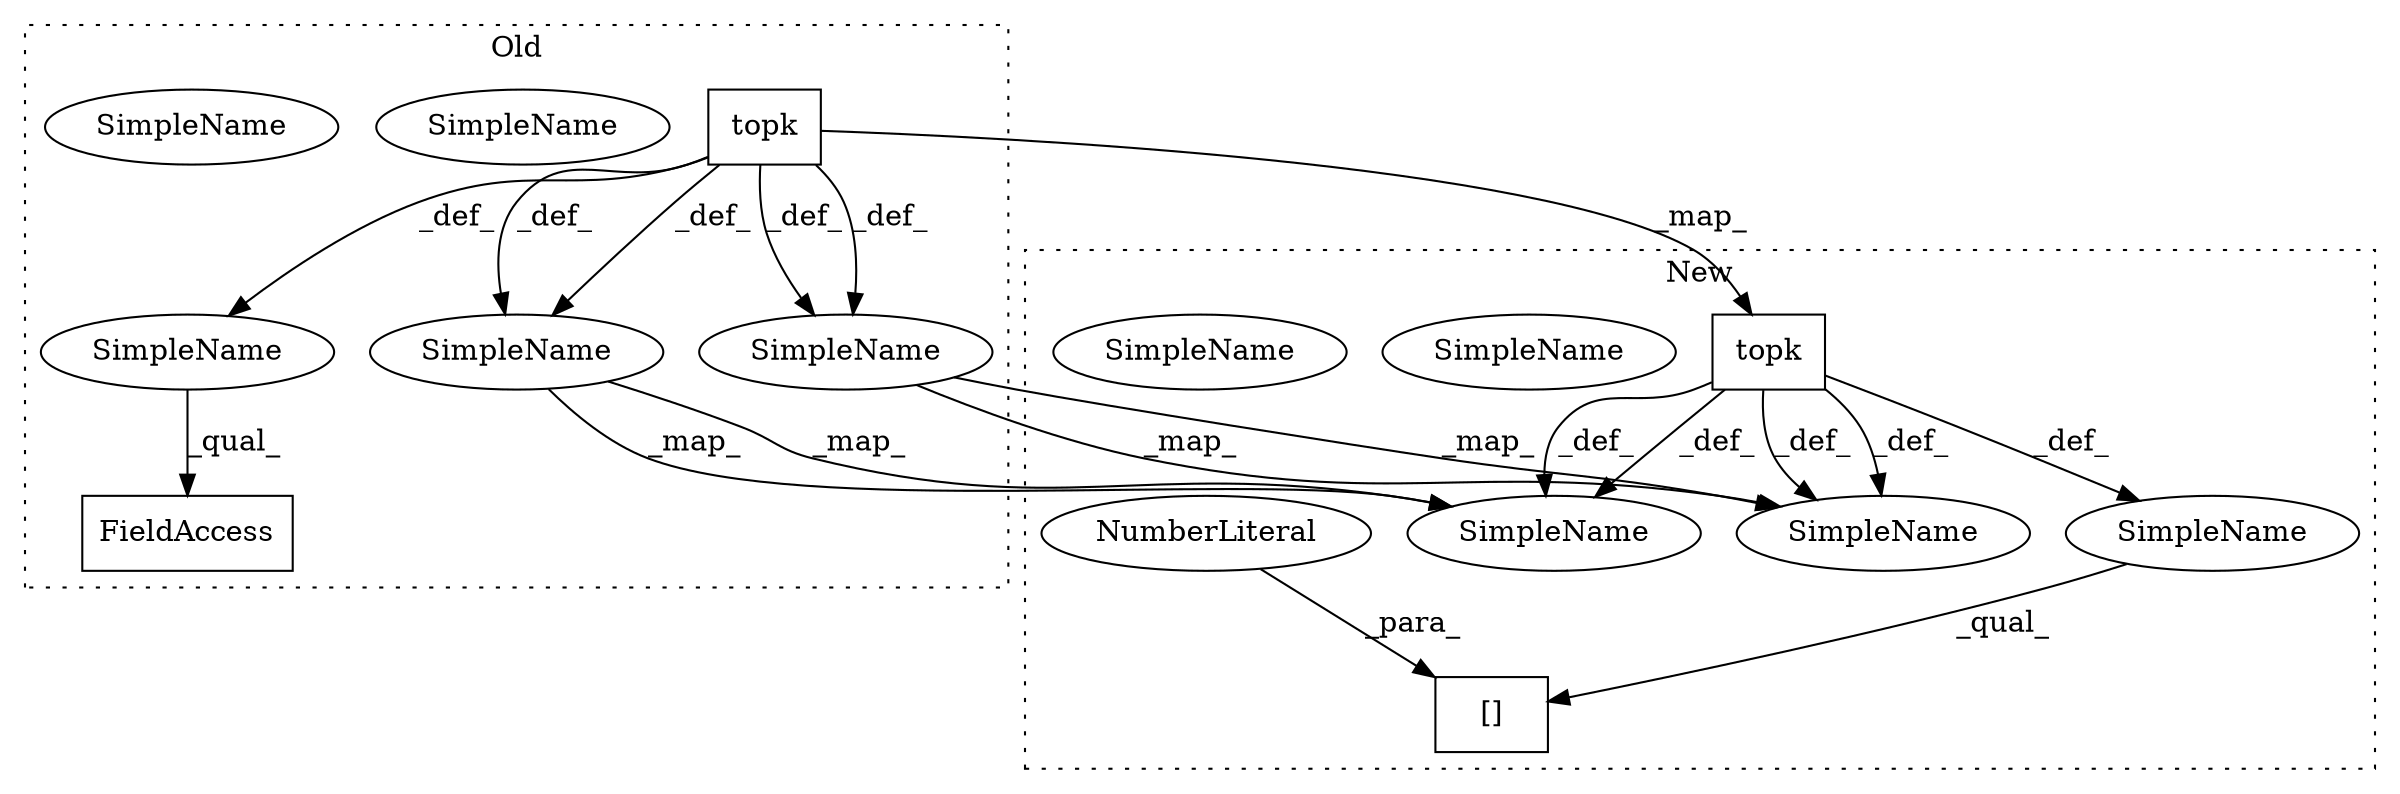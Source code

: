 digraph G {
subgraph cluster0 {
1 [label="topk" a="32" s="2198,2225" l="5,1" shape="box"];
5 [label="SimpleName" a="42" s="" l="" shape="ellipse"];
6 [label="FieldAccess" a="22" s="2192" l="41" shape="box"];
8 [label="SimpleName" a="42" s="2182" l="9" shape="ellipse"];
11 [label="SimpleName" a="42" s="2182" l="9" shape="ellipse"];
12 [label="SimpleName" a="42" s="2247" l="8" shape="ellipse"];
15 [label="SimpleName" a="42" s="2247" l="8" shape="ellipse"];
label = "Old";
style="dotted";
}
subgraph cluster1 {
2 [label="topk" a="32" s="2194,2221" l="5,1" shape="box"];
3 [label="[]" a="2" s="2188,2224" l="35,1" shape="box"];
4 [label="NumberLiteral" a="34" s="2223" l="1" shape="ellipse"];
7 [label="SimpleName" a="42" s="" l="" shape="ellipse"];
9 [label="SimpleName" a="42" s="2178" l="9" shape="ellipse"];
10 [label="SimpleName" a="42" s="2178" l="9" shape="ellipse"];
13 [label="SimpleName" a="42" s="2239" l="8" shape="ellipse"];
14 [label="SimpleName" a="42" s="2239" l="8" shape="ellipse"];
label = "New";
style="dotted";
}
1 -> 11 [label="_def_"];
1 -> 15 [label="_def_"];
1 -> 15 [label="_def_"];
1 -> 5 [label="_def_"];
1 -> 2 [label="_map_"];
1 -> 11 [label="_def_"];
2 -> 10 [label="_def_"];
2 -> 10 [label="_def_"];
2 -> 7 [label="_def_"];
2 -> 14 [label="_def_"];
2 -> 14 [label="_def_"];
4 -> 3 [label="_para_"];
5 -> 6 [label="_qual_"];
7 -> 3 [label="_qual_"];
11 -> 10 [label="_map_"];
11 -> 10 [label="_map_"];
15 -> 14 [label="_map_"];
15 -> 14 [label="_map_"];
}
